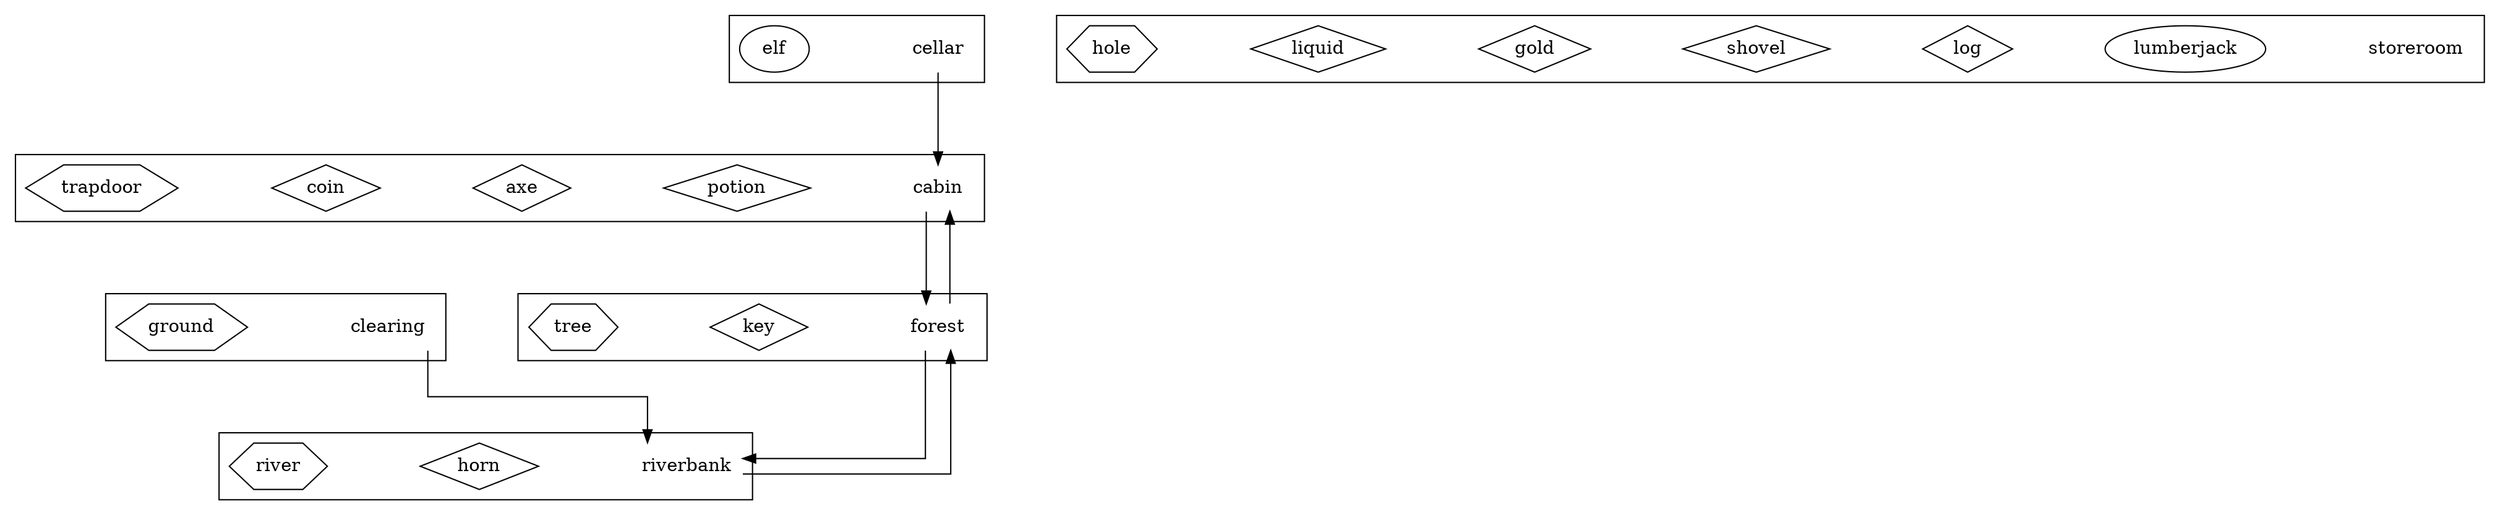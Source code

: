 digraph layout {
    /* ortho splines just makes the arrows into straight lines (rather than curvy ones !) */
    splines = ortho;
    /* space everything out a bit to make it easier to see (for larger models) */
    graph [ranksep="1" nodesep="1"];
    node [shape = "rect"];

    subgraph locations {

        subgraph cluster001 {
            node [shape = "none"];
            cabin [description = "A log cabin in the woods"];
            subgraph artefacts {
                node [shape = "diamond"];
                potion [description = "A bottle of magic potion"];
                axe [description = "A razor sharp axe"];
                coin [description = "A silver coin"];
            }
            subgraph furniture {
                node [shape = "hexagon"];
                trapdoor [description = "A locked wooden trapdoor in the floor"];
            }
        }

        subgraph cluster002 {
            node [shape = "none"];
            forest [description = "A deep dark forest"];
            subgraph artefacts {
                node [shape = "diamond"];
                key [description = "A rusty old key"];
            }
            subgraph furniture {
                node [shape = "hexagon"];
                tree [description = "A tall pine tree"];
            }
        }

        subgraph cluster003 {
            node [shape = "none"];
            cellar [description = "A dusty cellar"]
            subgraph characters {
                node [shape = "ellipse"];
                elf [description = "An angry looking Elf"];
            }
        }

        subgraph cluster004 {
            node [shape = "none"];
            riverbank [description = "A grassy riverbank"]
            subgraph artefacts {
                node [shape = "diamond"];
                horn [description = "An old brass horn"];
            }
            subgraph furniture {
                node [shape = "hexagon"];
                river [description = "A fast flowing river"];
            }
        }

        subgraph cluster005 {
            node [shape = "none"];
            clearing [description = "A clearing in the woods"]
            subgraph furniture {
                node [shape = "hexagon"];
                ground [description = "It looks like the soil has been recently disturbed"];
            }
        }

        subgraph cluster999 {
            node [shape = "none"];
            storeroom [description = "Storage for any entities not placed in the game"]
            subgraph characters {
                node [shape = "ellipse"];
                lumberjack [description = "A burly wood cutter"];
            }
            subgraph artefacts {
                node [shape = "diamond"];
                log [description = "A heavy wooden log"];
                shovel [description = "A sturdy shovel"];
                gold [description = "A big pot of gold"];
                liquid [description = "Unknown liquid"];
            }
            subgraph furniture {
                node [shape = "hexagon"];
                hole [description = "A deep hole in the ground"];
            }
        }

    }

    subgraph paths {
        cabin -> forest;
        forest -> cabin;
        cellar -> cabin;
        forest -> riverbank
        riverbank -> forest
        clearing -> riverbank
    }

}
